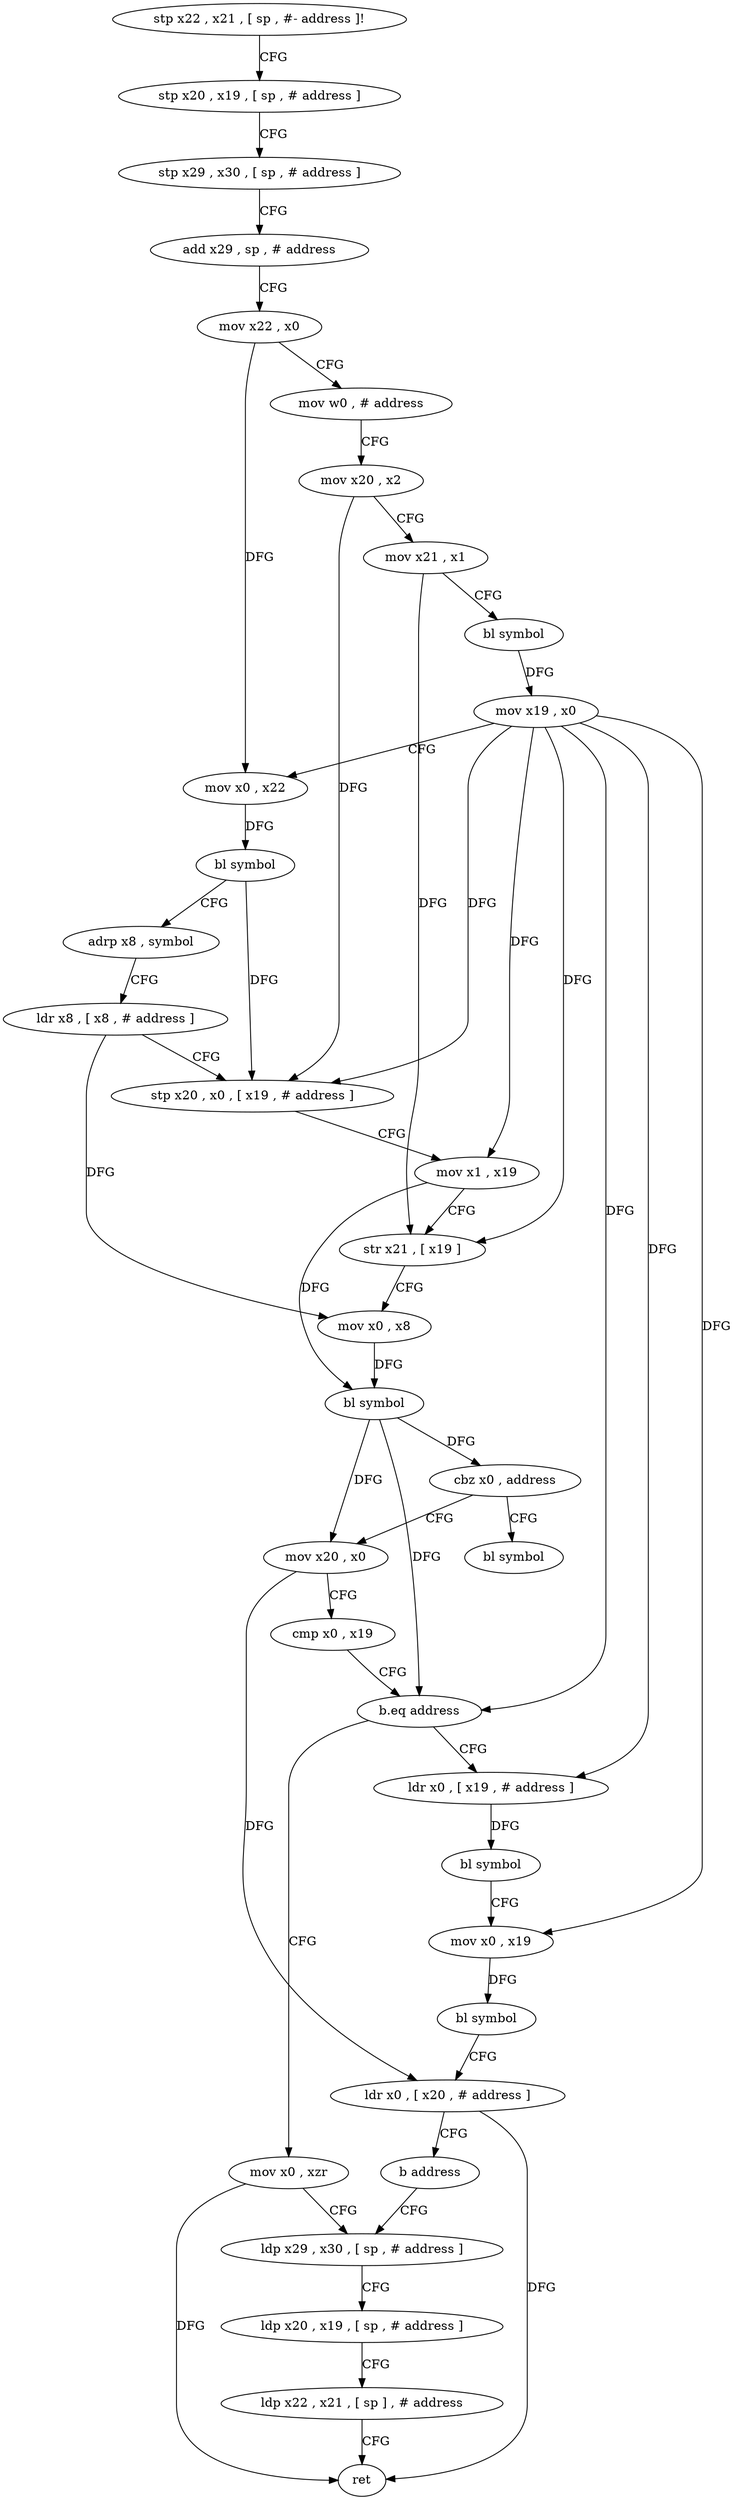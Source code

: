 digraph "func" {
"4228124" [label = "stp x22 , x21 , [ sp , #- address ]!" ]
"4228128" [label = "stp x20 , x19 , [ sp , # address ]" ]
"4228132" [label = "stp x29 , x30 , [ sp , # address ]" ]
"4228136" [label = "add x29 , sp , # address" ]
"4228140" [label = "mov x22 , x0" ]
"4228144" [label = "mov w0 , # address" ]
"4228148" [label = "mov x20 , x2" ]
"4228152" [label = "mov x21 , x1" ]
"4228156" [label = "bl symbol" ]
"4228160" [label = "mov x19 , x0" ]
"4228164" [label = "mov x0 , x22" ]
"4228168" [label = "bl symbol" ]
"4228172" [label = "adrp x8 , symbol" ]
"4228176" [label = "ldr x8 , [ x8 , # address ]" ]
"4228180" [label = "stp x20 , x0 , [ x19 , # address ]" ]
"4228184" [label = "mov x1 , x19" ]
"4228188" [label = "str x21 , [ x19 ]" ]
"4228192" [label = "mov x0 , x8" ]
"4228196" [label = "bl symbol" ]
"4228200" [label = "cbz x0 , address" ]
"4228260" [label = "bl symbol" ]
"4228204" [label = "mov x20 , x0" ]
"4228208" [label = "cmp x0 , x19" ]
"4228212" [label = "b.eq address" ]
"4228240" [label = "mov x0 , xzr" ]
"4228216" [label = "ldr x0 , [ x19 , # address ]" ]
"4228244" [label = "ldp x29 , x30 , [ sp , # address ]" ]
"4228220" [label = "bl symbol" ]
"4228224" [label = "mov x0 , x19" ]
"4228228" [label = "bl symbol" ]
"4228232" [label = "ldr x0 , [ x20 , # address ]" ]
"4228236" [label = "b address" ]
"4228248" [label = "ldp x20 , x19 , [ sp , # address ]" ]
"4228252" [label = "ldp x22 , x21 , [ sp ] , # address" ]
"4228256" [label = "ret" ]
"4228124" -> "4228128" [ label = "CFG" ]
"4228128" -> "4228132" [ label = "CFG" ]
"4228132" -> "4228136" [ label = "CFG" ]
"4228136" -> "4228140" [ label = "CFG" ]
"4228140" -> "4228144" [ label = "CFG" ]
"4228140" -> "4228164" [ label = "DFG" ]
"4228144" -> "4228148" [ label = "CFG" ]
"4228148" -> "4228152" [ label = "CFG" ]
"4228148" -> "4228180" [ label = "DFG" ]
"4228152" -> "4228156" [ label = "CFG" ]
"4228152" -> "4228188" [ label = "DFG" ]
"4228156" -> "4228160" [ label = "DFG" ]
"4228160" -> "4228164" [ label = "CFG" ]
"4228160" -> "4228180" [ label = "DFG" ]
"4228160" -> "4228184" [ label = "DFG" ]
"4228160" -> "4228188" [ label = "DFG" ]
"4228160" -> "4228212" [ label = "DFG" ]
"4228160" -> "4228216" [ label = "DFG" ]
"4228160" -> "4228224" [ label = "DFG" ]
"4228164" -> "4228168" [ label = "DFG" ]
"4228168" -> "4228172" [ label = "CFG" ]
"4228168" -> "4228180" [ label = "DFG" ]
"4228172" -> "4228176" [ label = "CFG" ]
"4228176" -> "4228180" [ label = "CFG" ]
"4228176" -> "4228192" [ label = "DFG" ]
"4228180" -> "4228184" [ label = "CFG" ]
"4228184" -> "4228188" [ label = "CFG" ]
"4228184" -> "4228196" [ label = "DFG" ]
"4228188" -> "4228192" [ label = "CFG" ]
"4228192" -> "4228196" [ label = "DFG" ]
"4228196" -> "4228200" [ label = "DFG" ]
"4228196" -> "4228204" [ label = "DFG" ]
"4228196" -> "4228212" [ label = "DFG" ]
"4228200" -> "4228260" [ label = "CFG" ]
"4228200" -> "4228204" [ label = "CFG" ]
"4228204" -> "4228208" [ label = "CFG" ]
"4228204" -> "4228232" [ label = "DFG" ]
"4228208" -> "4228212" [ label = "CFG" ]
"4228212" -> "4228240" [ label = "CFG" ]
"4228212" -> "4228216" [ label = "CFG" ]
"4228240" -> "4228244" [ label = "CFG" ]
"4228240" -> "4228256" [ label = "DFG" ]
"4228216" -> "4228220" [ label = "DFG" ]
"4228244" -> "4228248" [ label = "CFG" ]
"4228220" -> "4228224" [ label = "CFG" ]
"4228224" -> "4228228" [ label = "DFG" ]
"4228228" -> "4228232" [ label = "CFG" ]
"4228232" -> "4228236" [ label = "CFG" ]
"4228232" -> "4228256" [ label = "DFG" ]
"4228236" -> "4228244" [ label = "CFG" ]
"4228248" -> "4228252" [ label = "CFG" ]
"4228252" -> "4228256" [ label = "CFG" ]
}
